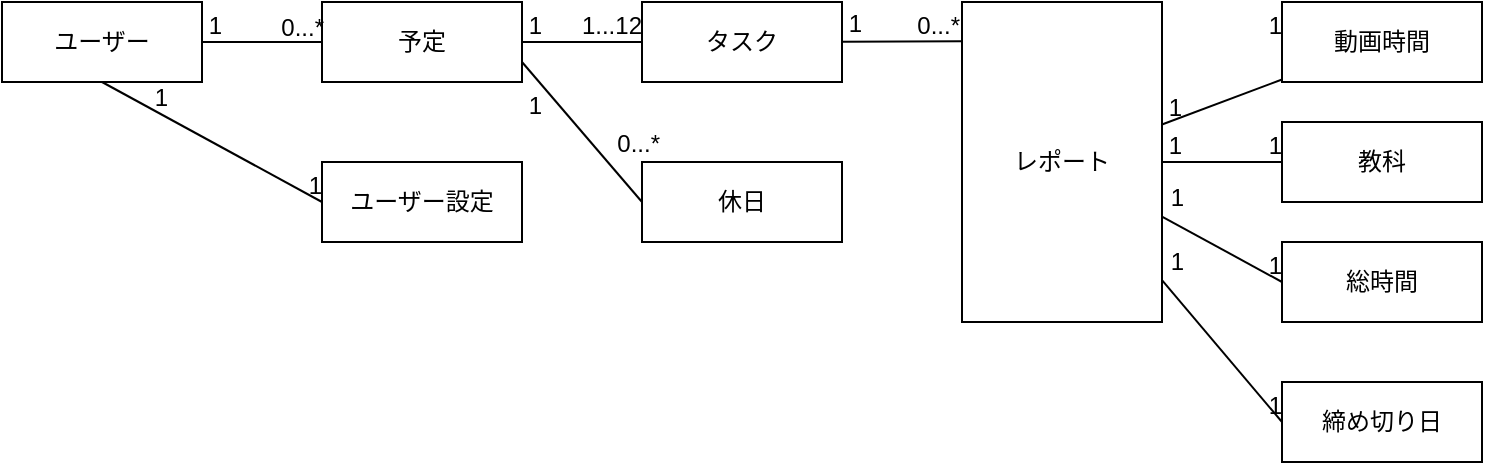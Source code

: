 <mxfile>
    <diagram id="wQFljFd54Nd1V6X-Iisy" name="ページ1">
        <mxGraphModel dx="943" dy="830" grid="1" gridSize="10" guides="1" tooltips="1" connect="1" arrows="1" fold="1" page="1" pageScale="1" pageWidth="827" pageHeight="1169" math="0" shadow="0">
            <root>
                <mxCell id="0"/>
                <mxCell id="1" parent="0"/>
                <mxCell id="2" value="ユーザー" style="whiteSpace=wrap;html=1;align=center;" parent="1" vertex="1">
                    <mxGeometry x="40" y="40" width="100" height="40" as="geometry"/>
                </mxCell>
                <mxCell id="3" value="タスク" style="whiteSpace=wrap;html=1;align=center;" parent="1" vertex="1">
                    <mxGeometry x="360" y="40" width="100" height="40" as="geometry"/>
                </mxCell>
                <mxCell id="4" value="予定" style="whiteSpace=wrap;html=1;align=center;" parent="1" vertex="1">
                    <mxGeometry x="200" y="40" width="100" height="40" as="geometry"/>
                </mxCell>
                <mxCell id="5" value="レポート" style="whiteSpace=wrap;html=1;align=center;" parent="1" vertex="1">
                    <mxGeometry x="520" y="40" width="100" height="160" as="geometry"/>
                </mxCell>
                <mxCell id="6" value="教科" style="whiteSpace=wrap;html=1;align=center;" parent="1" vertex="1">
                    <mxGeometry x="680" y="100" width="100" height="40" as="geometry"/>
                </mxCell>
                <mxCell id="7" value="動画時間" style="whiteSpace=wrap;html=1;align=center;" parent="1" vertex="1">
                    <mxGeometry x="680" y="40" width="100" height="40" as="geometry"/>
                </mxCell>
                <mxCell id="8" value="総時間" style="whiteSpace=wrap;html=1;align=center;" parent="1" vertex="1">
                    <mxGeometry x="680" y="160" width="100" height="40" as="geometry"/>
                </mxCell>
                <mxCell id="14" value="" style="endArrow=none;html=1;rounded=0;exitX=0;exitY=0.5;exitDx=0;exitDy=0;" parent="1" source="4" target="2" edge="1">
                    <mxGeometry relative="1" as="geometry">
                        <mxPoint x="190" y="60" as="sourcePoint"/>
                        <mxPoint x="140" y="60" as="targetPoint"/>
                    </mxGeometry>
                </mxCell>
                <mxCell id="15" value="1" style="resizable=0;html=1;align=right;verticalAlign=bottom;" parent="14" connectable="0" vertex="1">
                    <mxGeometry x="1" relative="1" as="geometry">
                        <mxPoint x="10" as="offset"/>
                    </mxGeometry>
                </mxCell>
                <mxCell id="17" value="0...*" style="resizable=0;html=1;align=right;verticalAlign=bottom;" parent="1" connectable="0" vertex="1">
                    <mxGeometry x="180" y="60" as="geometry">
                        <mxPoint x="21" y="1" as="offset"/>
                    </mxGeometry>
                </mxCell>
                <mxCell id="18" value="" style="endArrow=none;html=1;rounded=0;" parent="1" source="3" target="4" edge="1">
                    <mxGeometry relative="1" as="geometry">
                        <mxPoint x="360" y="59" as="sourcePoint"/>
                        <mxPoint x="300" y="59" as="targetPoint"/>
                    </mxGeometry>
                </mxCell>
                <mxCell id="19" value="1" style="resizable=0;html=1;align=right;verticalAlign=bottom;" parent="18" connectable="0" vertex="1">
                    <mxGeometry x="1" relative="1" as="geometry">
                        <mxPoint x="10" as="offset"/>
                    </mxGeometry>
                </mxCell>
                <mxCell id="20" value="1...12" style="resizable=0;html=1;align=right;verticalAlign=bottom;" parent="1" connectable="0" vertex="1">
                    <mxGeometry x="360" y="60" as="geometry"/>
                </mxCell>
                <mxCell id="21" value="" style="endArrow=none;html=1;rounded=0;" parent="1" target="3" edge="1">
                    <mxGeometry relative="1" as="geometry">
                        <mxPoint x="520" y="59.67" as="sourcePoint"/>
                        <mxPoint x="460" y="59.67" as="targetPoint"/>
                    </mxGeometry>
                </mxCell>
                <mxCell id="22" value="1" style="resizable=0;html=1;align=right;verticalAlign=bottom;" parent="21" connectable="0" vertex="1">
                    <mxGeometry x="1" relative="1" as="geometry">
                        <mxPoint x="10" as="offset"/>
                    </mxGeometry>
                </mxCell>
                <mxCell id="23" value="0...*" style="resizable=0;html=1;align=right;verticalAlign=bottom;" parent="1" connectable="0" vertex="1">
                    <mxGeometry x="520.0" y="60.0" as="geometry">
                        <mxPoint x="-1" as="offset"/>
                    </mxGeometry>
                </mxCell>
                <mxCell id="24" value="" style="endArrow=none;html=1;rounded=0;" parent="1" source="7" target="5" edge="1">
                    <mxGeometry relative="1" as="geometry">
                        <mxPoint x="680" y="60.0" as="sourcePoint"/>
                        <mxPoint x="620" y="60.18" as="targetPoint"/>
                    </mxGeometry>
                </mxCell>
                <mxCell id="25" value="1" style="resizable=0;html=1;align=right;verticalAlign=bottom;" parent="24" connectable="0" vertex="1">
                    <mxGeometry x="1" relative="1" as="geometry">
                        <mxPoint x="10" as="offset"/>
                    </mxGeometry>
                </mxCell>
                <mxCell id="26" value="1" style="resizable=0;html=1;align=right;verticalAlign=bottom;" parent="1" connectable="0" vertex="1">
                    <mxGeometry x="680.0" y="60.0" as="geometry"/>
                </mxCell>
                <mxCell id="27" value="" style="endArrow=none;html=1;rounded=0;entryX=0;entryY=0.5;entryDx=0;entryDy=0;" parent="1" source="5" target="6" edge="1">
                    <mxGeometry relative="1" as="geometry">
                        <mxPoint x="560" y="30" as="sourcePoint"/>
                        <mxPoint x="720" y="30" as="targetPoint"/>
                    </mxGeometry>
                </mxCell>
                <mxCell id="28" value="1" style="resizable=0;html=1;align=right;verticalAlign=bottom;" parent="27" connectable="0" vertex="1">
                    <mxGeometry x="1" relative="1" as="geometry"/>
                </mxCell>
                <mxCell id="29" value="" style="endArrow=none;html=1;rounded=0;entryX=0;entryY=0.5;entryDx=0;entryDy=0;" parent="1" source="5" target="8" edge="1">
                    <mxGeometry relative="1" as="geometry">
                        <mxPoint x="560" y="30" as="sourcePoint"/>
                        <mxPoint x="720" y="30" as="targetPoint"/>
                    </mxGeometry>
                </mxCell>
                <mxCell id="30" value="1" style="resizable=0;html=1;align=right;verticalAlign=bottom;" parent="29" connectable="0" vertex="1">
                    <mxGeometry x="1" relative="1" as="geometry"/>
                </mxCell>
                <mxCell id="31" value="1" style="resizable=0;html=1;align=right;verticalAlign=bottom;" parent="1" connectable="0" vertex="1">
                    <mxGeometry x="630" y="120" as="geometry"/>
                </mxCell>
                <mxCell id="32" value="1" style="resizable=0;html=1;align=right;verticalAlign=bottom;" parent="1" connectable="0" vertex="1">
                    <mxGeometry x="700.0" y="189.994" as="geometry">
                        <mxPoint x="-69" y="-43" as="offset"/>
                    </mxGeometry>
                </mxCell>
                <mxCell id="33" value="ユーザー設定" style="whiteSpace=wrap;html=1;align=center;" parent="1" vertex="1">
                    <mxGeometry x="200" y="120" width="100" height="40" as="geometry"/>
                </mxCell>
                <mxCell id="35" value="" style="endArrow=none;html=1;rounded=0;entryX=0;entryY=0.5;entryDx=0;entryDy=0;exitX=0.5;exitY=1;exitDx=0;exitDy=0;" parent="1" source="2" target="33" edge="1">
                    <mxGeometry relative="1" as="geometry">
                        <mxPoint x="30" y="100" as="sourcePoint"/>
                        <mxPoint x="190" y="100" as="targetPoint"/>
                    </mxGeometry>
                </mxCell>
                <mxCell id="36" value="1" style="resizable=0;html=1;align=right;verticalAlign=bottom;" parent="35" connectable="0" vertex="1">
                    <mxGeometry x="1" relative="1" as="geometry"/>
                </mxCell>
                <mxCell id="37" value="1" style="resizable=0;html=1;align=right;verticalAlign=bottom;" parent="1" connectable="0" vertex="1">
                    <mxGeometry x="120.001" y="90.004" as="geometry">
                        <mxPoint x="3" y="6" as="offset"/>
                    </mxGeometry>
                </mxCell>
                <mxCell id="38" value="休日" style="whiteSpace=wrap;html=1;align=center;" parent="1" vertex="1">
                    <mxGeometry x="360" y="120" width="100" height="40" as="geometry"/>
                </mxCell>
                <mxCell id="39" value="" style="endArrow=none;html=1;rounded=0;entryX=0;entryY=0.5;entryDx=0;entryDy=0;exitX=1;exitY=0.75;exitDx=0;exitDy=0;" parent="1" source="4" target="38" edge="1">
                    <mxGeometry relative="1" as="geometry">
                        <mxPoint x="260" y="290" as="sourcePoint"/>
                        <mxPoint x="420" y="290" as="targetPoint"/>
                    </mxGeometry>
                </mxCell>
                <mxCell id="40" value="0...*" style="resizable=0;html=1;align=right;verticalAlign=bottom;" parent="39" connectable="0" vertex="1">
                    <mxGeometry x="1" relative="1" as="geometry">
                        <mxPoint x="9.86" y="-20.17" as="offset"/>
                    </mxGeometry>
                </mxCell>
                <mxCell id="41" value="1" style="resizable=0;html=1;align=right;verticalAlign=bottom;" parent="1" connectable="0" vertex="1">
                    <mxGeometry x="310.004" y="100.002" as="geometry"/>
                </mxCell>
                <mxCell id="43" value="締め切り日" style="whiteSpace=wrap;html=1;align=center;" vertex="1" parent="1">
                    <mxGeometry x="680" y="230" width="100" height="40" as="geometry"/>
                </mxCell>
                <mxCell id="48" value="" style="endArrow=none;html=1;rounded=0;entryX=0;entryY=0.5;entryDx=0;entryDy=0;" edge="1" parent="1" source="5" target="43">
                    <mxGeometry relative="1" as="geometry">
                        <mxPoint x="630" y="157.273" as="sourcePoint"/>
                        <mxPoint x="690" y="190" as="targetPoint"/>
                    </mxGeometry>
                </mxCell>
                <mxCell id="49" value="1" style="resizable=0;html=1;align=right;verticalAlign=bottom;" connectable="0" vertex="1" parent="48">
                    <mxGeometry x="1" relative="1" as="geometry"/>
                </mxCell>
                <mxCell id="50" value="1" style="resizable=0;html=1;align=right;verticalAlign=bottom;" connectable="0" vertex="1" parent="1">
                    <mxGeometry x="700.003" y="260.086" as="geometry">
                        <mxPoint x="-69" y="-82" as="offset"/>
                    </mxGeometry>
                </mxCell>
            </root>
        </mxGraphModel>
    </diagram>
</mxfile>
